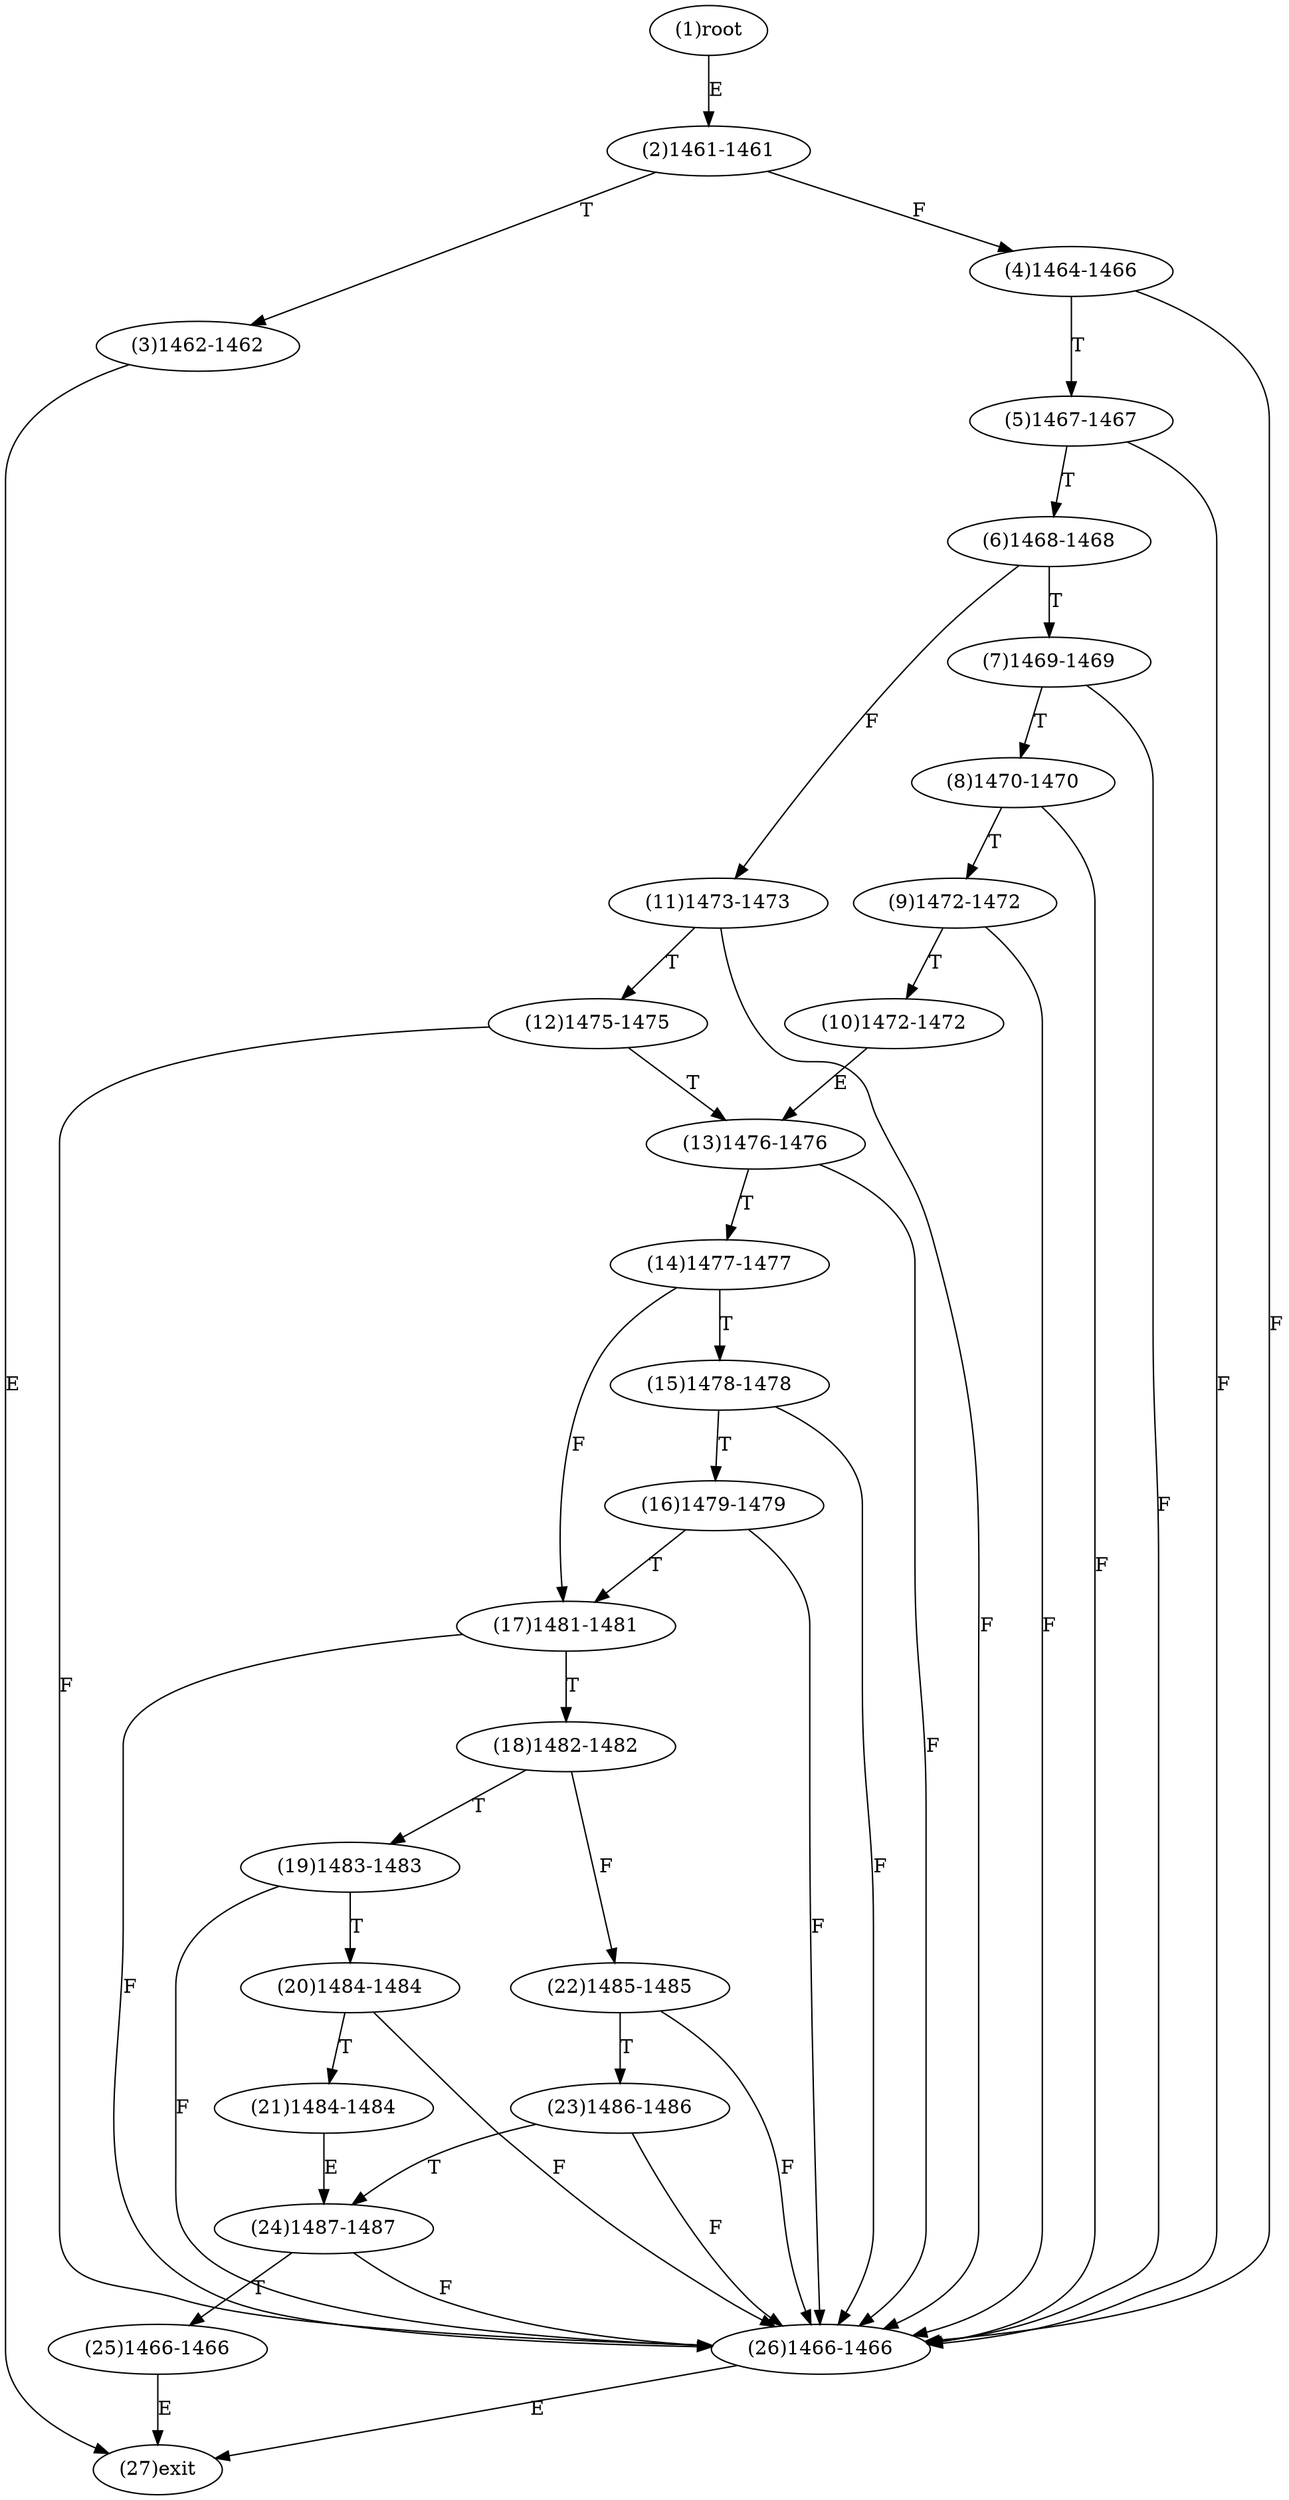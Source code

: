 digraph "" { 
1[ label="(1)root"];
2[ label="(2)1461-1461"];
3[ label="(3)1462-1462"];
4[ label="(4)1464-1466"];
5[ label="(5)1467-1467"];
6[ label="(6)1468-1468"];
7[ label="(7)1469-1469"];
8[ label="(8)1470-1470"];
9[ label="(9)1472-1472"];
10[ label="(10)1472-1472"];
11[ label="(11)1473-1473"];
12[ label="(12)1475-1475"];
13[ label="(13)1476-1476"];
14[ label="(14)1477-1477"];
15[ label="(15)1478-1478"];
17[ label="(17)1481-1481"];
16[ label="(16)1479-1479"];
19[ label="(19)1483-1483"];
18[ label="(18)1482-1482"];
21[ label="(21)1484-1484"];
20[ label="(20)1484-1484"];
23[ label="(23)1486-1486"];
22[ label="(22)1485-1485"];
25[ label="(25)1466-1466"];
24[ label="(24)1487-1487"];
27[ label="(27)exit"];
26[ label="(26)1466-1466"];
1->2[ label="E"];
2->4[ label="F"];
2->3[ label="T"];
3->27[ label="E"];
4->26[ label="F"];
4->5[ label="T"];
5->26[ label="F"];
5->6[ label="T"];
6->11[ label="F"];
6->7[ label="T"];
7->26[ label="F"];
7->8[ label="T"];
8->26[ label="F"];
8->9[ label="T"];
9->26[ label="F"];
9->10[ label="T"];
10->13[ label="E"];
11->26[ label="F"];
11->12[ label="T"];
12->26[ label="F"];
12->13[ label="T"];
13->26[ label="F"];
13->14[ label="T"];
14->17[ label="F"];
14->15[ label="T"];
15->26[ label="F"];
15->16[ label="T"];
16->26[ label="F"];
16->17[ label="T"];
17->26[ label="F"];
17->18[ label="T"];
18->22[ label="F"];
18->19[ label="T"];
19->26[ label="F"];
19->20[ label="T"];
20->26[ label="F"];
20->21[ label="T"];
21->24[ label="E"];
22->26[ label="F"];
22->23[ label="T"];
23->26[ label="F"];
23->24[ label="T"];
24->26[ label="F"];
24->25[ label="T"];
25->27[ label="E"];
26->27[ label="E"];
}
